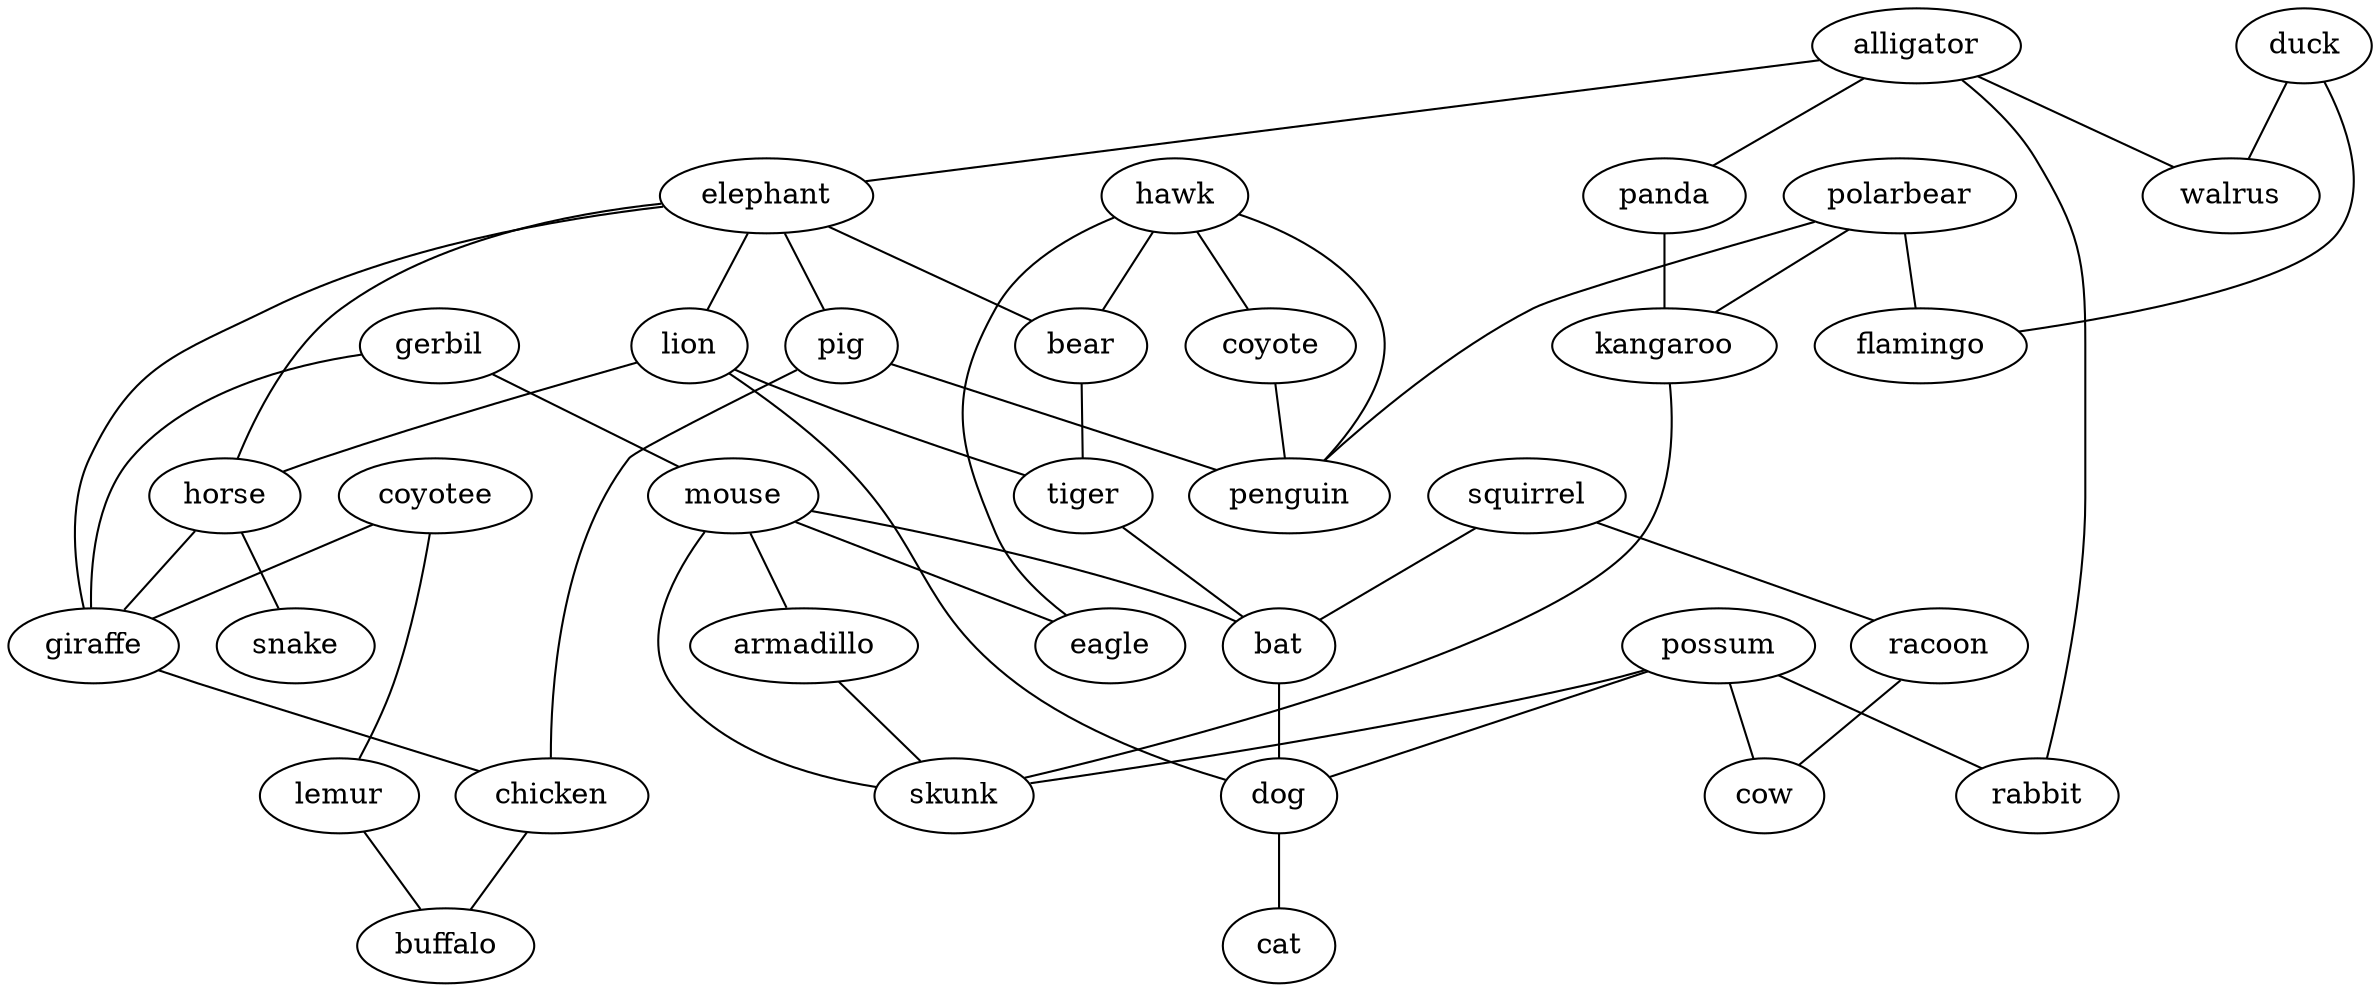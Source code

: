 strict graph  {
	polarbear -- kangaroo	 [weight=1];
	polarbear -- penguin	 [weight=1];
	polarbear -- flamingo	 [weight=1];
	duck -- flamingo	 [weight=1];
	duck -- walrus	 [weight=1];
	hawk -- eagle	 [weight=1];
	hawk -- bear	 [weight=1];
	hawk -- coyote	 [weight=1];
	hawk -- penguin	 [weight=1];
	gerbil -- mouse	 [weight=1];
	gerbil -- giraffe	 [weight=1];
	alligator -- panda	 [weight=1];
	alligator -- elephant	 [weight=1];
	alligator -- rabbit	 [weight=1];
	alligator -- walrus	 [weight=1];
	mouse -- eagle	 [weight=1];
	mouse -- armadillo	 [weight=1];
	mouse -- bat	 [weight=1];
	mouse -- skunk	 [weight=1];
	panda -- kangaroo	 [weight=1];
	elephant -- lion	 [weight=1];
	elephant -- horse	 [weight=1];
	elephant -- bear	 [weight=1];
	elephant -- giraffe	 [weight=1];
	elephant -- pig	 [weight=1];
	coyotee -- giraffe	 [weight=1];
	coyotee -- lemur	 [weight=1];
	squirrel -- racoon	 [weight=1];
	squirrel -- bat	 [weight=1];
	lion -- horse	 [weight=1];
	lion -- tiger	 [weight=1];
	lion -- dog	 [weight=1];
	kangaroo -- skunk	 [weight=1];
	horse -- giraffe	 [weight=1];
	horse -- snake	 [weight=1];
	bear -- tiger	 [weight=1];
	tiger -- bat	 [weight=1];
	possum -- rabbit	 [weight=1];
	possum -- cow	 [weight=1];
	possum -- dog	 [weight=1];
	possum -- skunk	 [weight=1];
	giraffe -- chicken	 [weight=1];
	armadillo -- skunk	 [weight=1];
	coyote -- penguin	 [weight=1];
	pig -- penguin	 [weight=1];
	pig -- chicken	 [weight=1];
	racoon -- cow	 [weight=1];
	bat -- dog	 [weight=1];
	lemur -- buffalo	 [weight=1];
	dog -- cat	 [weight=1];
	chicken -- buffalo	 [weight=1];
}
